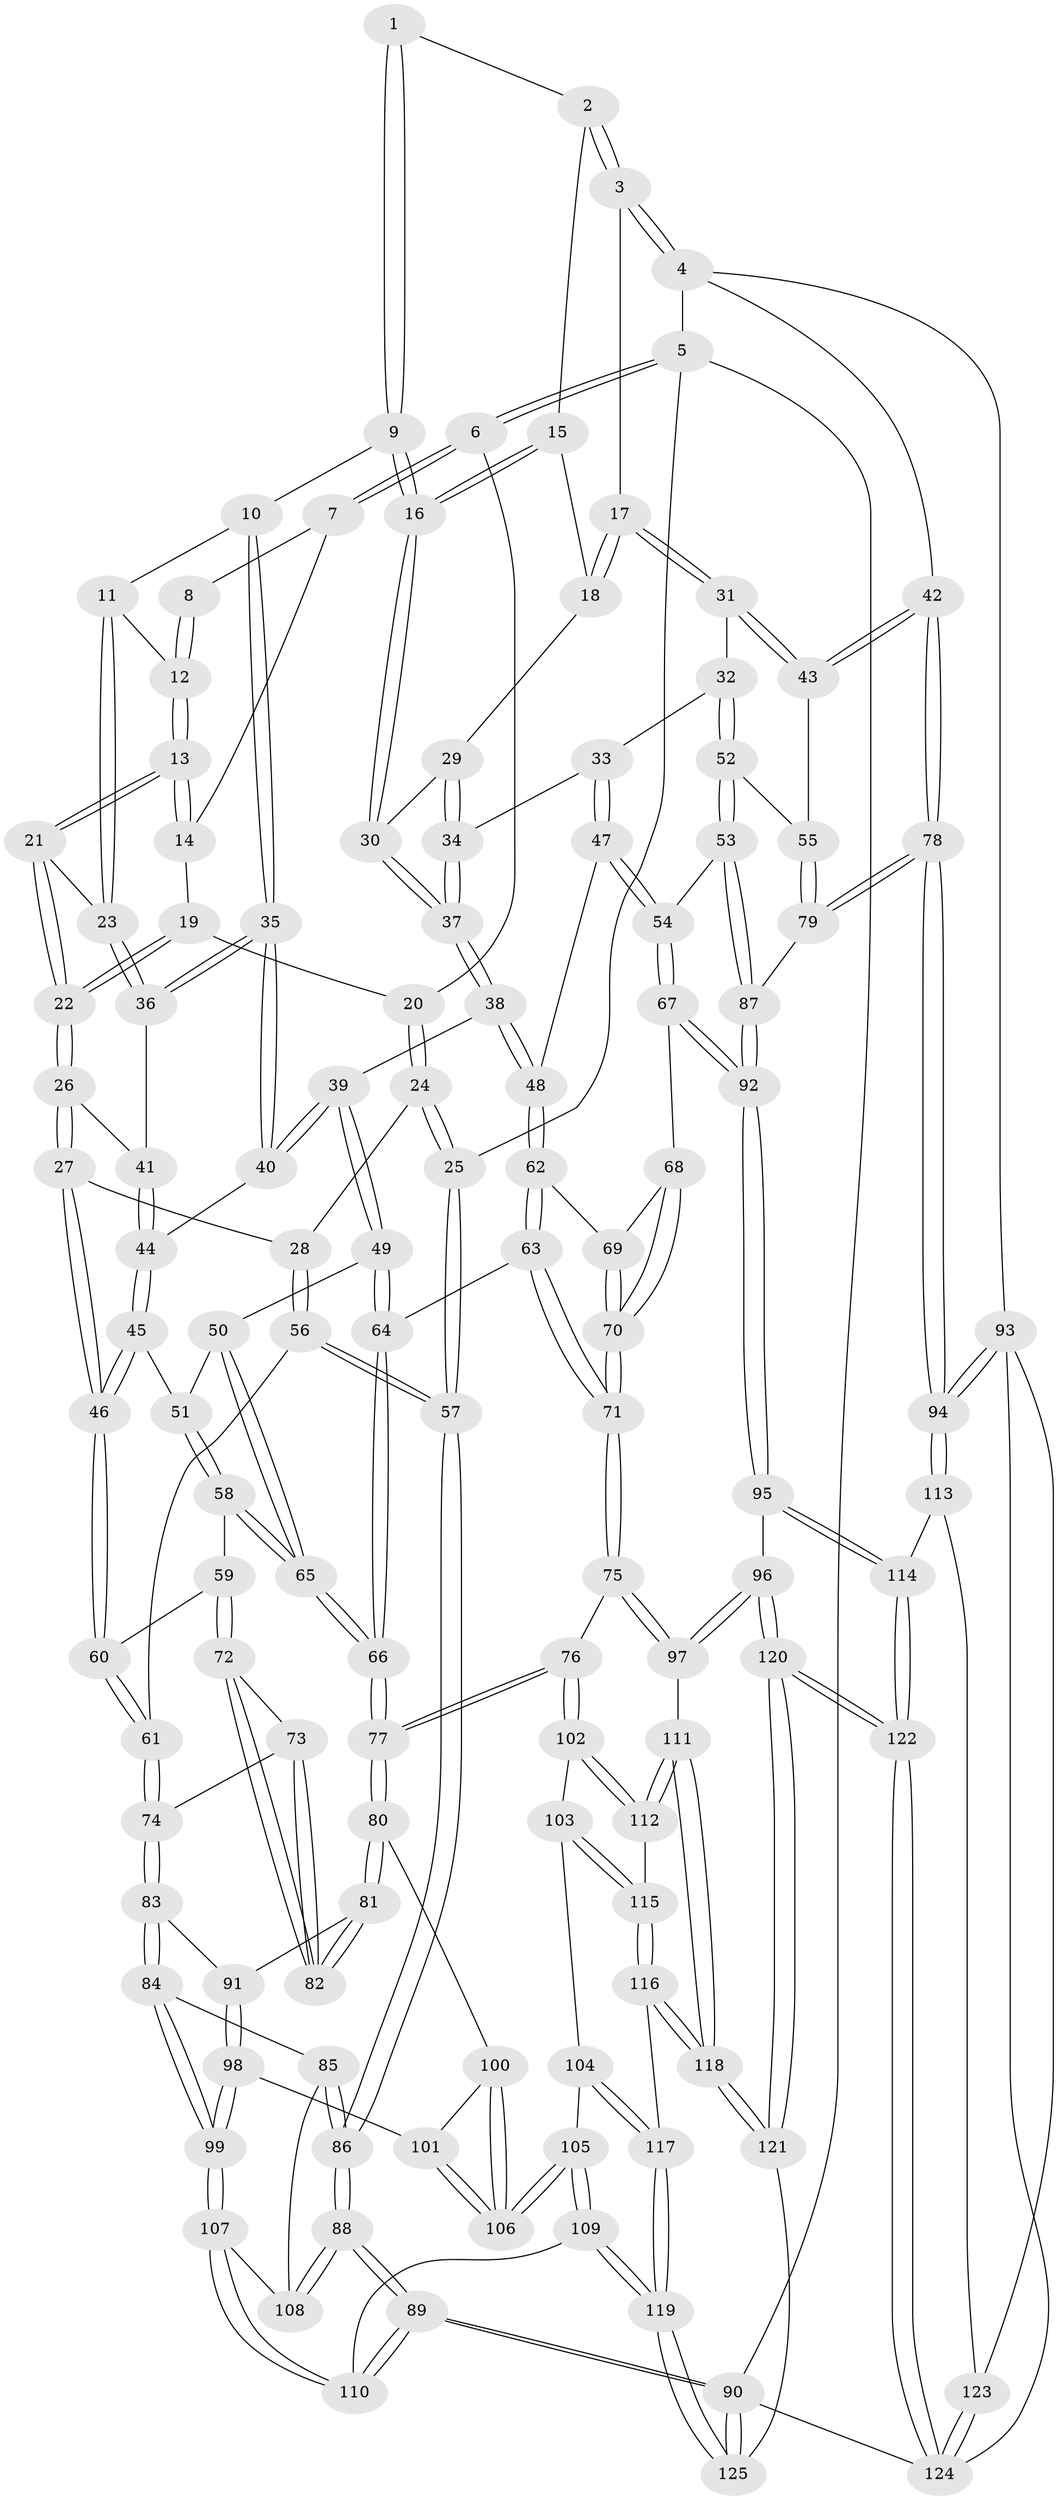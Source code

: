 // Generated by graph-tools (version 1.1) at 2025/51/03/09/25 03:51:10]
// undirected, 125 vertices, 309 edges
graph export_dot {
graph [start="1"]
  node [color=gray90,style=filled];
  1 [pos="+0.5141586793825657+0"];
  2 [pos="+0.7378822901341539+0"];
  3 [pos="+1+0"];
  4 [pos="+1+0"];
  5 [pos="+0+0"];
  6 [pos="+0+0"];
  7 [pos="+0.28318959694009427+0"];
  8 [pos="+0.44389304945786096+0"];
  9 [pos="+0.5559801627503771+0.07116947969153924"];
  10 [pos="+0.46120236739323367+0.07514783931215402"];
  11 [pos="+0.444808783401411+0.053983640884625476"];
  12 [pos="+0.43336029600213494+0.02732067699271053"];
  13 [pos="+0.32273078938528643+0.05560630769754228"];
  14 [pos="+0.31129105478087143+0.028125759925227464"];
  15 [pos="+0.6645380756558539+0.027971958782420304"];
  16 [pos="+0.5891727853281788+0.10176738434080819"];
  17 [pos="+0.8625772278160909+0.07585666060530757"];
  18 [pos="+0.7262454637145122+0.07412597632712466"];
  19 [pos="+0.20928169969596422+0.060696502318294"];
  20 [pos="+0.17741577876679626+0.045633212208388514"];
  21 [pos="+0.32379896017309606+0.10688394736805792"];
  22 [pos="+0.2753547852691384+0.14000728785556804"];
  23 [pos="+0.32674478996326856+0.108170952140087"];
  24 [pos="+0.13080951391320078+0.19809276949822283"];
  25 [pos="+0+0"];
  26 [pos="+0.2428315723331383+0.19563371951029923"];
  27 [pos="+0.20112305460253346+0.23407701111225648"];
  28 [pos="+0.1446990348330731+0.22174534237759122"];
  29 [pos="+0.7086729322810967+0.09731605495401177"];
  30 [pos="+0.5967706830880662+0.13745430725395436"];
  31 [pos="+0.8460703600262399+0.14752715913842243"];
  32 [pos="+0.792341278410525+0.2161966826779552"];
  33 [pos="+0.7678565601388726+0.2160000557307321"];
  34 [pos="+0.7254511735091353+0.21170791737101086"];
  35 [pos="+0.42196940927006626+0.17278116514457978"];
  36 [pos="+0.42171843202107984+0.17268240366126672"];
  37 [pos="+0.5994050936208486+0.21734671446597967"];
  38 [pos="+0.5926425020090966+0.22538500118586843"];
  39 [pos="+0.5152671091551736+0.2329536486472161"];
  40 [pos="+0.44373682653207+0.20677925224889002"];
  41 [pos="+0.3222793130801438+0.20982585618883878"];
  42 [pos="+1+0.27845142330951356"];
  43 [pos="+1+0.29150472779223385"];
  44 [pos="+0.3763927435831423+0.2742328638293827"];
  45 [pos="+0.37022286113821434+0.28463863616680873"];
  46 [pos="+0.24104645204266098+0.2959354285032565"];
  47 [pos="+0.6893406255895232+0.35600406679046703"];
  48 [pos="+0.6131257315340788+0.33487034511569447"];
  49 [pos="+0.4700586931347128+0.3274555087670513"];
  50 [pos="+0.43002726606357783+0.34008499245619705"];
  51 [pos="+0.3753674124922061+0.29800378272925765"];
  52 [pos="+0.8431918693489651+0.37562338807829887"];
  53 [pos="+0.8268105682013379+0.40425966466783"];
  54 [pos="+0.8127830546770353+0.4170161467124736"];
  55 [pos="+0.9009958808616858+0.36029997607758396"];
  56 [pos="+0.019935708785037073+0.3540759390111809"];
  57 [pos="+0+0.42148288884388885"];
  58 [pos="+0.3474855419970385+0.4100987467629715"];
  59 [pos="+0.29404471834580675+0.3915974605039044"];
  60 [pos="+0.24432809797428845+0.3398640525711207"];
  61 [pos="+0.15975612224241872+0.4289203100706734"];
  62 [pos="+0.6117313729417672+0.33822462762246586"];
  63 [pos="+0.5298400436829883+0.3972722882631185"];
  64 [pos="+0.5069169820224163+0.4010146505873243"];
  65 [pos="+0.3927617126757928+0.45122528229252257"];
  66 [pos="+0.4143193667825681+0.490441523976499"];
  67 [pos="+0.7921425577529793+0.4610798001051543"];
  68 [pos="+0.7281166184986664+0.4754106727057411"];
  69 [pos="+0.6173495015741954+0.3654966695536868"];
  70 [pos="+0.6231368754209852+0.5155594393182747"];
  71 [pos="+0.6089854097253541+0.5300887936416346"];
  72 [pos="+0.26099554911112777+0.4543387057166513"];
  73 [pos="+0.1844517228557727+0.47225196313508006"];
  74 [pos="+0.17021971363370397+0.47153253506286374"];
  75 [pos="+0.5613195703663507+0.6125596576320682"];
  76 [pos="+0.5073733019201356+0.6172987083522847"];
  77 [pos="+0.4157397592427696+0.561953056505432"];
  78 [pos="+1+0.5897956379589123"];
  79 [pos="+1+0.5892960740777319"];
  80 [pos="+0.3868132767674026+0.571352867800885"];
  81 [pos="+0.3298265335365331+0.5569003016658199"];
  82 [pos="+0.31040072738411656+0.5371499692556616"];
  83 [pos="+0.15416948398466007+0.5158281058945063"];
  84 [pos="+0.07829630056757443+0.5690534824902451"];
  85 [pos="+0+0.5789306618821778"];
  86 [pos="+0+0.5569795340452259"];
  87 [pos="+1+0.5926547617710323"];
  88 [pos="+0+0.6634631125862671"];
  89 [pos="+0+1"];
  90 [pos="+0+1"];
  91 [pos="+0.23065872184776823+0.5735918322761384"];
  92 [pos="+0.8377252574977967+0.6706278077354001"];
  93 [pos="+1+1"];
  94 [pos="+1+0.9271252413573785"];
  95 [pos="+0.7898835283432869+0.7358694617638698"];
  96 [pos="+0.7575361184909151+0.7413410985334243"];
  97 [pos="+0.7457848159863584+0.7407693684108259"];
  98 [pos="+0.18935297427463968+0.6646195809540859"];
  99 [pos="+0.18826395431408877+0.6651922958639044"];
  100 [pos="+0.37060280725166045+0.5934089119524738"];
  101 [pos="+0.2285786822284596+0.6680635470718975"];
  102 [pos="+0.5007033880629761+0.6395052790169024"];
  103 [pos="+0.34433925676067273+0.8044726308778679"];
  104 [pos="+0.32044328612848466+0.8098590971858066"];
  105 [pos="+0.3089368419246403+0.8087119875592579"];
  106 [pos="+0.3097715922810275+0.7351333312842938"];
  107 [pos="+0.15396259935691212+0.7551258478566527"];
  108 [pos="+0.1406657446537233+0.7457496583983846"];
  109 [pos="+0.22576384369192115+0.8564340980466748"];
  110 [pos="+0.16764091423651956+0.8337313559569662"];
  111 [pos="+0.6618682405109562+0.8155456201748821"];
  112 [pos="+0.49429663139194874+0.8283512114955857"];
  113 [pos="+0.8395079517926188+0.7941262970034128"];
  114 [pos="+0.807078930050409+0.7567157616180565"];
  115 [pos="+0.4912923130376609+0.832299279692961"];
  116 [pos="+0.4893313654607591+0.9242396021263509"];
  117 [pos="+0.38385938024880656+0.891169778582361"];
  118 [pos="+0.5467517987226624+1"];
  119 [pos="+0.30654980181270974+1"];
  120 [pos="+0.6963138176254842+1"];
  121 [pos="+0.5471277831932757+1"];
  122 [pos="+0.7283481413799251+1"];
  123 [pos="+0.8687196252595912+0.9119248922291057"];
  124 [pos="+0.803704106013852+1"];
  125 [pos="+0.3155637135248383+1"];
  1 -- 2;
  1 -- 9;
  1 -- 9;
  2 -- 3;
  2 -- 3;
  2 -- 15;
  3 -- 4;
  3 -- 4;
  3 -- 17;
  4 -- 5;
  4 -- 42;
  4 -- 93;
  5 -- 6;
  5 -- 6;
  5 -- 25;
  5 -- 90;
  6 -- 7;
  6 -- 7;
  6 -- 20;
  7 -- 8;
  7 -- 14;
  8 -- 12;
  8 -- 12;
  9 -- 10;
  9 -- 16;
  9 -- 16;
  10 -- 11;
  10 -- 35;
  10 -- 35;
  11 -- 12;
  11 -- 23;
  11 -- 23;
  12 -- 13;
  12 -- 13;
  13 -- 14;
  13 -- 14;
  13 -- 21;
  13 -- 21;
  14 -- 19;
  15 -- 16;
  15 -- 16;
  15 -- 18;
  16 -- 30;
  16 -- 30;
  17 -- 18;
  17 -- 18;
  17 -- 31;
  17 -- 31;
  18 -- 29;
  19 -- 20;
  19 -- 22;
  19 -- 22;
  20 -- 24;
  20 -- 24;
  21 -- 22;
  21 -- 22;
  21 -- 23;
  22 -- 26;
  22 -- 26;
  23 -- 36;
  23 -- 36;
  24 -- 25;
  24 -- 25;
  24 -- 28;
  25 -- 57;
  25 -- 57;
  26 -- 27;
  26 -- 27;
  26 -- 41;
  27 -- 28;
  27 -- 46;
  27 -- 46;
  28 -- 56;
  28 -- 56;
  29 -- 30;
  29 -- 34;
  29 -- 34;
  30 -- 37;
  30 -- 37;
  31 -- 32;
  31 -- 43;
  31 -- 43;
  32 -- 33;
  32 -- 52;
  32 -- 52;
  33 -- 34;
  33 -- 47;
  33 -- 47;
  34 -- 37;
  34 -- 37;
  35 -- 36;
  35 -- 36;
  35 -- 40;
  35 -- 40;
  36 -- 41;
  37 -- 38;
  37 -- 38;
  38 -- 39;
  38 -- 48;
  38 -- 48;
  39 -- 40;
  39 -- 40;
  39 -- 49;
  39 -- 49;
  40 -- 44;
  41 -- 44;
  41 -- 44;
  42 -- 43;
  42 -- 43;
  42 -- 78;
  42 -- 78;
  43 -- 55;
  44 -- 45;
  44 -- 45;
  45 -- 46;
  45 -- 46;
  45 -- 51;
  46 -- 60;
  46 -- 60;
  47 -- 48;
  47 -- 54;
  47 -- 54;
  48 -- 62;
  48 -- 62;
  49 -- 50;
  49 -- 64;
  49 -- 64;
  50 -- 51;
  50 -- 65;
  50 -- 65;
  51 -- 58;
  51 -- 58;
  52 -- 53;
  52 -- 53;
  52 -- 55;
  53 -- 54;
  53 -- 87;
  53 -- 87;
  54 -- 67;
  54 -- 67;
  55 -- 79;
  55 -- 79;
  56 -- 57;
  56 -- 57;
  56 -- 61;
  57 -- 86;
  57 -- 86;
  58 -- 59;
  58 -- 65;
  58 -- 65;
  59 -- 60;
  59 -- 72;
  59 -- 72;
  60 -- 61;
  60 -- 61;
  61 -- 74;
  61 -- 74;
  62 -- 63;
  62 -- 63;
  62 -- 69;
  63 -- 64;
  63 -- 71;
  63 -- 71;
  64 -- 66;
  64 -- 66;
  65 -- 66;
  65 -- 66;
  66 -- 77;
  66 -- 77;
  67 -- 68;
  67 -- 92;
  67 -- 92;
  68 -- 69;
  68 -- 70;
  68 -- 70;
  69 -- 70;
  69 -- 70;
  70 -- 71;
  70 -- 71;
  71 -- 75;
  71 -- 75;
  72 -- 73;
  72 -- 82;
  72 -- 82;
  73 -- 74;
  73 -- 82;
  73 -- 82;
  74 -- 83;
  74 -- 83;
  75 -- 76;
  75 -- 97;
  75 -- 97;
  76 -- 77;
  76 -- 77;
  76 -- 102;
  76 -- 102;
  77 -- 80;
  77 -- 80;
  78 -- 79;
  78 -- 79;
  78 -- 94;
  78 -- 94;
  79 -- 87;
  80 -- 81;
  80 -- 81;
  80 -- 100;
  81 -- 82;
  81 -- 82;
  81 -- 91;
  83 -- 84;
  83 -- 84;
  83 -- 91;
  84 -- 85;
  84 -- 99;
  84 -- 99;
  85 -- 86;
  85 -- 86;
  85 -- 108;
  86 -- 88;
  86 -- 88;
  87 -- 92;
  87 -- 92;
  88 -- 89;
  88 -- 89;
  88 -- 108;
  88 -- 108;
  89 -- 90;
  89 -- 90;
  89 -- 110;
  89 -- 110;
  90 -- 125;
  90 -- 125;
  90 -- 124;
  91 -- 98;
  91 -- 98;
  92 -- 95;
  92 -- 95;
  93 -- 94;
  93 -- 94;
  93 -- 123;
  93 -- 124;
  94 -- 113;
  94 -- 113;
  95 -- 96;
  95 -- 114;
  95 -- 114;
  96 -- 97;
  96 -- 97;
  96 -- 120;
  96 -- 120;
  97 -- 111;
  98 -- 99;
  98 -- 99;
  98 -- 101;
  99 -- 107;
  99 -- 107;
  100 -- 101;
  100 -- 106;
  100 -- 106;
  101 -- 106;
  101 -- 106;
  102 -- 103;
  102 -- 112;
  102 -- 112;
  103 -- 104;
  103 -- 115;
  103 -- 115;
  104 -- 105;
  104 -- 117;
  104 -- 117;
  105 -- 106;
  105 -- 106;
  105 -- 109;
  105 -- 109;
  107 -- 108;
  107 -- 110;
  107 -- 110;
  109 -- 110;
  109 -- 119;
  109 -- 119;
  111 -- 112;
  111 -- 112;
  111 -- 118;
  111 -- 118;
  112 -- 115;
  113 -- 114;
  113 -- 123;
  114 -- 122;
  114 -- 122;
  115 -- 116;
  115 -- 116;
  116 -- 117;
  116 -- 118;
  116 -- 118;
  117 -- 119;
  117 -- 119;
  118 -- 121;
  118 -- 121;
  119 -- 125;
  119 -- 125;
  120 -- 121;
  120 -- 121;
  120 -- 122;
  120 -- 122;
  121 -- 125;
  122 -- 124;
  122 -- 124;
  123 -- 124;
  123 -- 124;
}
